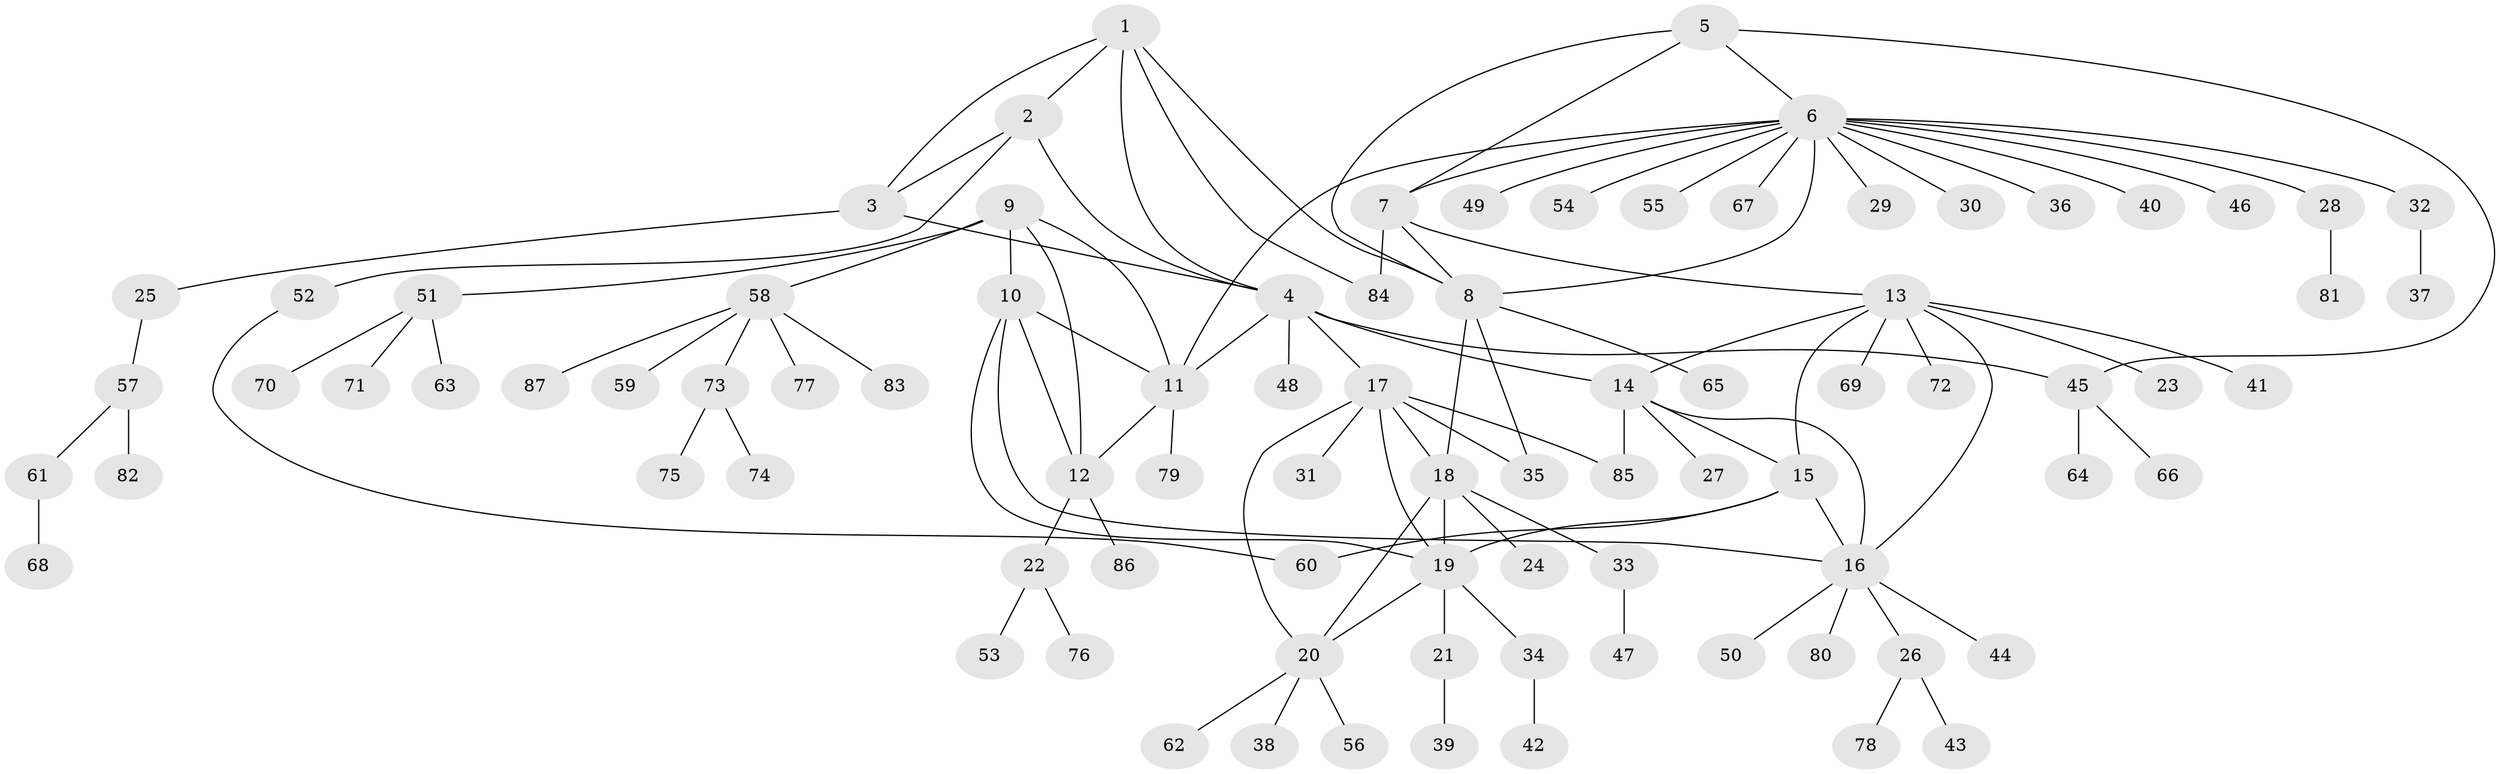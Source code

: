 // Generated by graph-tools (version 1.1) at 2025/50/03/09/25 03:50:41]
// undirected, 87 vertices, 112 edges
graph export_dot {
graph [start="1"]
  node [color=gray90,style=filled];
  1;
  2;
  3;
  4;
  5;
  6;
  7;
  8;
  9;
  10;
  11;
  12;
  13;
  14;
  15;
  16;
  17;
  18;
  19;
  20;
  21;
  22;
  23;
  24;
  25;
  26;
  27;
  28;
  29;
  30;
  31;
  32;
  33;
  34;
  35;
  36;
  37;
  38;
  39;
  40;
  41;
  42;
  43;
  44;
  45;
  46;
  47;
  48;
  49;
  50;
  51;
  52;
  53;
  54;
  55;
  56;
  57;
  58;
  59;
  60;
  61;
  62;
  63;
  64;
  65;
  66;
  67;
  68;
  69;
  70;
  71;
  72;
  73;
  74;
  75;
  76;
  77;
  78;
  79;
  80;
  81;
  82;
  83;
  84;
  85;
  86;
  87;
  1 -- 2;
  1 -- 3;
  1 -- 4;
  1 -- 8;
  1 -- 84;
  2 -- 3;
  2 -- 4;
  2 -- 52;
  3 -- 4;
  3 -- 25;
  4 -- 11;
  4 -- 14;
  4 -- 17;
  4 -- 45;
  4 -- 48;
  5 -- 6;
  5 -- 7;
  5 -- 8;
  5 -- 45;
  6 -- 7;
  6 -- 8;
  6 -- 11;
  6 -- 28;
  6 -- 29;
  6 -- 30;
  6 -- 32;
  6 -- 36;
  6 -- 40;
  6 -- 46;
  6 -- 49;
  6 -- 54;
  6 -- 55;
  6 -- 67;
  7 -- 8;
  7 -- 13;
  7 -- 84;
  8 -- 18;
  8 -- 35;
  8 -- 65;
  9 -- 10;
  9 -- 11;
  9 -- 12;
  9 -- 51;
  9 -- 58;
  10 -- 11;
  10 -- 12;
  10 -- 16;
  10 -- 19;
  11 -- 12;
  11 -- 79;
  12 -- 22;
  12 -- 86;
  13 -- 14;
  13 -- 15;
  13 -- 16;
  13 -- 23;
  13 -- 41;
  13 -- 69;
  13 -- 72;
  14 -- 15;
  14 -- 16;
  14 -- 27;
  14 -- 85;
  15 -- 16;
  15 -- 19;
  15 -- 60;
  16 -- 26;
  16 -- 44;
  16 -- 50;
  16 -- 80;
  17 -- 18;
  17 -- 19;
  17 -- 20;
  17 -- 31;
  17 -- 35;
  17 -- 85;
  18 -- 19;
  18 -- 20;
  18 -- 24;
  18 -- 33;
  19 -- 20;
  19 -- 21;
  19 -- 34;
  20 -- 38;
  20 -- 56;
  20 -- 62;
  21 -- 39;
  22 -- 53;
  22 -- 76;
  25 -- 57;
  26 -- 43;
  26 -- 78;
  28 -- 81;
  32 -- 37;
  33 -- 47;
  34 -- 42;
  45 -- 64;
  45 -- 66;
  51 -- 63;
  51 -- 70;
  51 -- 71;
  52 -- 60;
  57 -- 61;
  57 -- 82;
  58 -- 59;
  58 -- 73;
  58 -- 77;
  58 -- 83;
  58 -- 87;
  61 -- 68;
  73 -- 74;
  73 -- 75;
}
